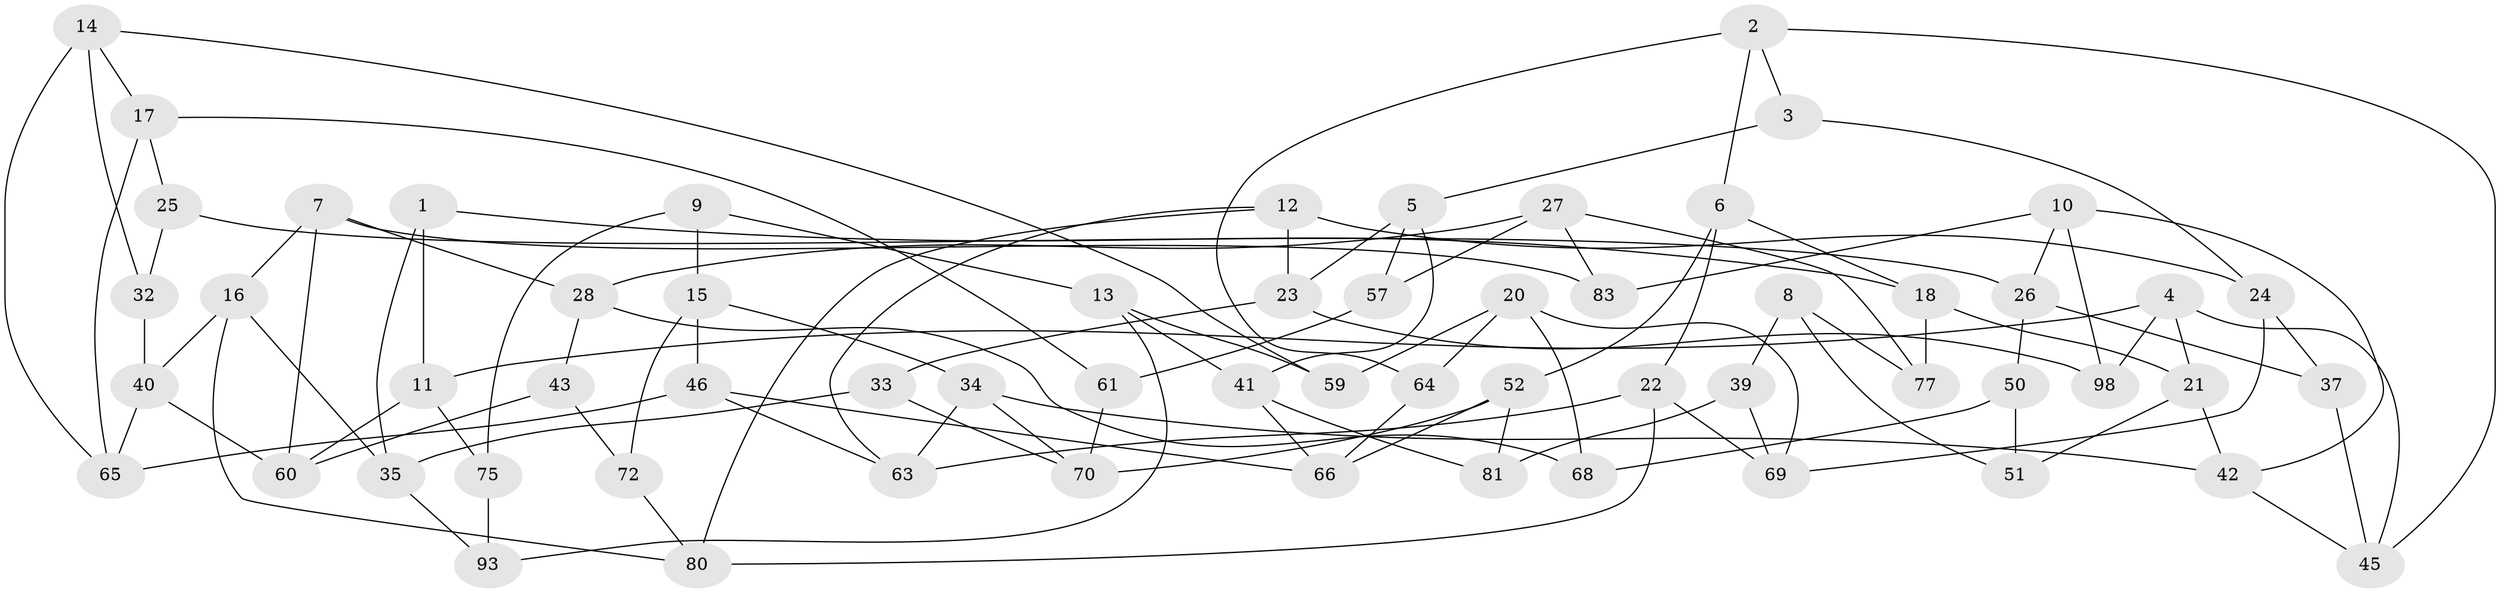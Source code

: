 // original degree distribution, {3: 1.0}
// Generated by graph-tools (version 1.1) at 2025/11/02/21/25 10:11:15]
// undirected, 61 vertices, 110 edges
graph export_dot {
graph [start="1"]
  node [color=gray90,style=filled];
  1;
  2 [super="+78"];
  3;
  4 [super="+82"];
  5 [super="+49"];
  6 [super="+38"];
  7 [super="+47"];
  8 [super="+91"];
  9;
  10 [super="+19"];
  11 [super="+90"];
  12 [super="+79"];
  13 [super="+62"];
  14 [super="+56"];
  15 [super="+30"];
  16 [super="+36"];
  17 [super="+58"];
  18 [super="+71"];
  20 [super="+29"];
  21 [super="+85"];
  22 [super="+31"];
  23 [super="+48"];
  24 [super="+86"];
  25;
  26 [super="+97"];
  27 [super="+89"];
  28 [super="+95"];
  32;
  33;
  34 [super="+44"];
  35 [super="+74"];
  37;
  39 [super="+73"];
  40 [super="+55"];
  41 [super="+84"];
  42 [super="+94"];
  43;
  45 [super="+96"];
  46 [super="+54"];
  50;
  51;
  52 [super="+53"];
  57;
  59;
  60 [super="+76"];
  61;
  63 [super="+67"];
  64;
  65 [super="+87"];
  66 [super="+99"];
  68;
  69 [super="+88"];
  70 [super="+92"];
  72;
  75;
  77;
  80 [super="+100"];
  81;
  83;
  93;
  98;
  1 -- 18;
  1 -- 35;
  1 -- 11;
  2 -- 3;
  2 -- 6;
  2 -- 64;
  2 -- 45;
  3 -- 5;
  3 -- 24;
  4 -- 98;
  4 -- 21;
  4 -- 45;
  4 -- 11;
  5 -- 41;
  5 -- 57;
  5 -- 23;
  6 -- 22;
  6 -- 18;
  6 -- 52;
  7 -- 83;
  7 -- 16;
  7 -- 28;
  7 -- 60;
  8 -- 77;
  8 -- 39 [weight=2];
  8 -- 51;
  9 -- 75;
  9 -- 13;
  9 -- 15;
  10 -- 98;
  10 -- 42;
  10 -- 83;
  10 -- 26;
  11 -- 60;
  11 -- 75;
  12 -- 23;
  12 -- 24;
  12 -- 80;
  12 -- 63;
  13 -- 93;
  13 -- 41;
  13 -- 59;
  14 -- 65;
  14 -- 59;
  14 -- 32;
  14 -- 17;
  15 -- 34;
  15 -- 72;
  15 -- 46;
  16 -- 35;
  16 -- 40;
  16 -- 80;
  17 -- 25;
  17 -- 65;
  17 -- 61;
  18 -- 77;
  18 -- 21;
  20 -- 64;
  20 -- 68;
  20 -- 59;
  20 -- 69;
  21 -- 42;
  21 -- 51;
  22 -- 80;
  22 -- 63;
  22 -- 69;
  23 -- 98;
  23 -- 33;
  24 -- 37;
  24 -- 69;
  25 -- 32;
  25 -- 26;
  26 -- 50;
  26 -- 37;
  27 -- 77;
  27 -- 57;
  27 -- 83;
  27 -- 28;
  28 -- 43;
  28 -- 68;
  32 -- 40;
  33 -- 70;
  33 -- 35;
  34 -- 42;
  34 -- 70;
  34 -- 63;
  35 -- 93;
  37 -- 45;
  39 -- 69;
  39 -- 81;
  40 -- 60;
  40 -- 65;
  41 -- 81;
  41 -- 66;
  42 -- 45;
  43 -- 72;
  43 -- 60;
  46 -- 63;
  46 -- 66;
  46 -- 65;
  50 -- 51;
  50 -- 68;
  52 -- 70;
  52 -- 66;
  52 -- 81;
  57 -- 61;
  61 -- 70;
  64 -- 66;
  72 -- 80;
  75 -- 93;
}

